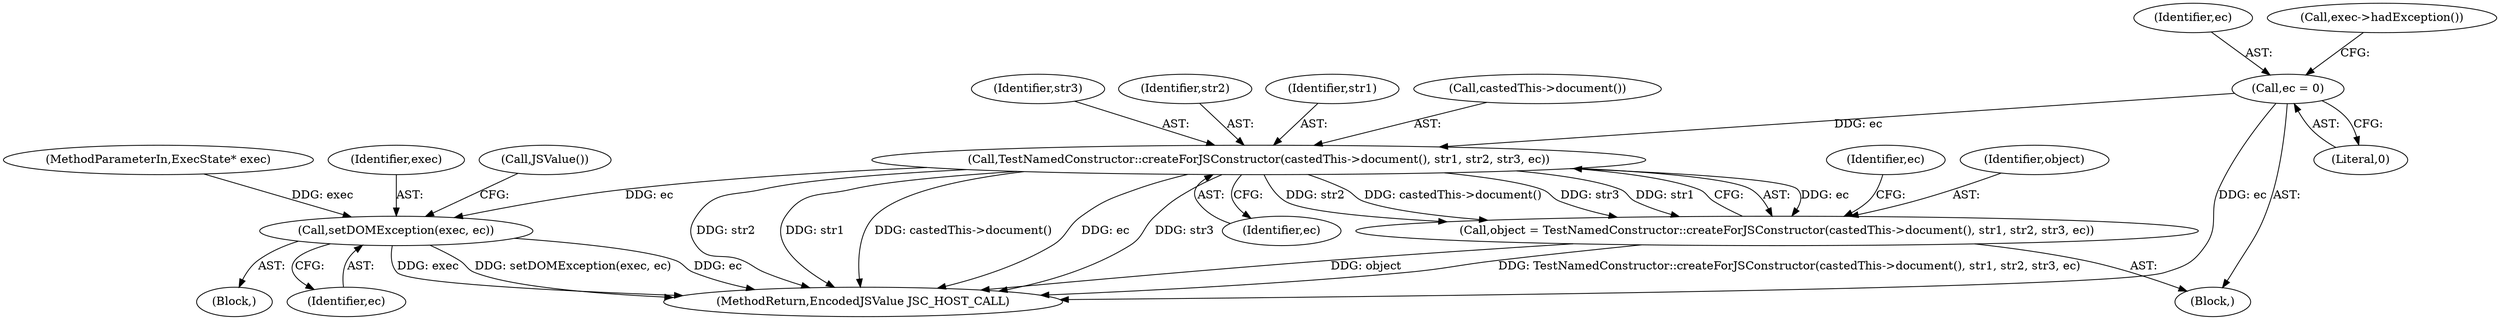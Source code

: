 digraph "0_Chrome_b944f670bb7a8a919daac497a4ea0536c954c201_19@API" {
"1000139" [label="(Call,TestNamedConstructor::createForJSConstructor(castedThis->document(), str1, str2, str3, ec))"];
"1000115" [label="(Call,ec = 0)"];
"1000137" [label="(Call,object = TestNamedConstructor::createForJSConstructor(castedThis->document(), str1, str2, str3, ec))"];
"1000148" [label="(Call,setDOMException(exec, ec))"];
"1000140" [label="(Call,castedThis->document())"];
"1000146" [label="(Identifier,ec)"];
"1000139" [label="(Call,TestNamedConstructor::createForJSConstructor(castedThis->document(), str1, str2, str3, ec))"];
"1000116" [label="(Identifier,ec)"];
"1000144" [label="(Identifier,ec)"];
"1000148" [label="(Call,setDOMException(exec, ec))"];
"1000101" [label="(MethodParameterIn,ExecState* exec)"];
"1000147" [label="(Block,)"];
"1000150" [label="(Identifier,ec)"];
"1000115" [label="(Call,ec = 0)"];
"1000138" [label="(Identifier,object)"];
"1000137" [label="(Call,object = TestNamedConstructor::createForJSConstructor(castedThis->document(), str1, str2, str3, ec))"];
"1000149" [label="(Identifier,exec)"];
"1000153" [label="(Call,JSValue())"];
"1000143" [label="(Identifier,str3)"];
"1000142" [label="(Identifier,str2)"];
"1000102" [label="(Block,)"];
"1000161" [label="(MethodReturn,EncodedJSValue JSC_HOST_CALL)"];
"1000141" [label="(Identifier,str1)"];
"1000117" [label="(Literal,0)"];
"1000120" [label="(Call,exec->hadException())"];
"1000139" -> "1000137"  [label="AST: "];
"1000139" -> "1000144"  [label="CFG: "];
"1000140" -> "1000139"  [label="AST: "];
"1000141" -> "1000139"  [label="AST: "];
"1000142" -> "1000139"  [label="AST: "];
"1000143" -> "1000139"  [label="AST: "];
"1000144" -> "1000139"  [label="AST: "];
"1000137" -> "1000139"  [label="CFG: "];
"1000139" -> "1000161"  [label="DDG: str2"];
"1000139" -> "1000161"  [label="DDG: str1"];
"1000139" -> "1000161"  [label="DDG: castedThis->document()"];
"1000139" -> "1000161"  [label="DDG: ec"];
"1000139" -> "1000161"  [label="DDG: str3"];
"1000139" -> "1000137"  [label="DDG: ec"];
"1000139" -> "1000137"  [label="DDG: str2"];
"1000139" -> "1000137"  [label="DDG: castedThis->document()"];
"1000139" -> "1000137"  [label="DDG: str3"];
"1000139" -> "1000137"  [label="DDG: str1"];
"1000115" -> "1000139"  [label="DDG: ec"];
"1000139" -> "1000148"  [label="DDG: ec"];
"1000115" -> "1000102"  [label="AST: "];
"1000115" -> "1000117"  [label="CFG: "];
"1000116" -> "1000115"  [label="AST: "];
"1000117" -> "1000115"  [label="AST: "];
"1000120" -> "1000115"  [label="CFG: "];
"1000115" -> "1000161"  [label="DDG: ec"];
"1000137" -> "1000102"  [label="AST: "];
"1000138" -> "1000137"  [label="AST: "];
"1000146" -> "1000137"  [label="CFG: "];
"1000137" -> "1000161"  [label="DDG: TestNamedConstructor::createForJSConstructor(castedThis->document(), str1, str2, str3, ec)"];
"1000137" -> "1000161"  [label="DDG: object"];
"1000148" -> "1000147"  [label="AST: "];
"1000148" -> "1000150"  [label="CFG: "];
"1000149" -> "1000148"  [label="AST: "];
"1000150" -> "1000148"  [label="AST: "];
"1000153" -> "1000148"  [label="CFG: "];
"1000148" -> "1000161"  [label="DDG: ec"];
"1000148" -> "1000161"  [label="DDG: exec"];
"1000148" -> "1000161"  [label="DDG: setDOMException(exec, ec)"];
"1000101" -> "1000148"  [label="DDG: exec"];
}
